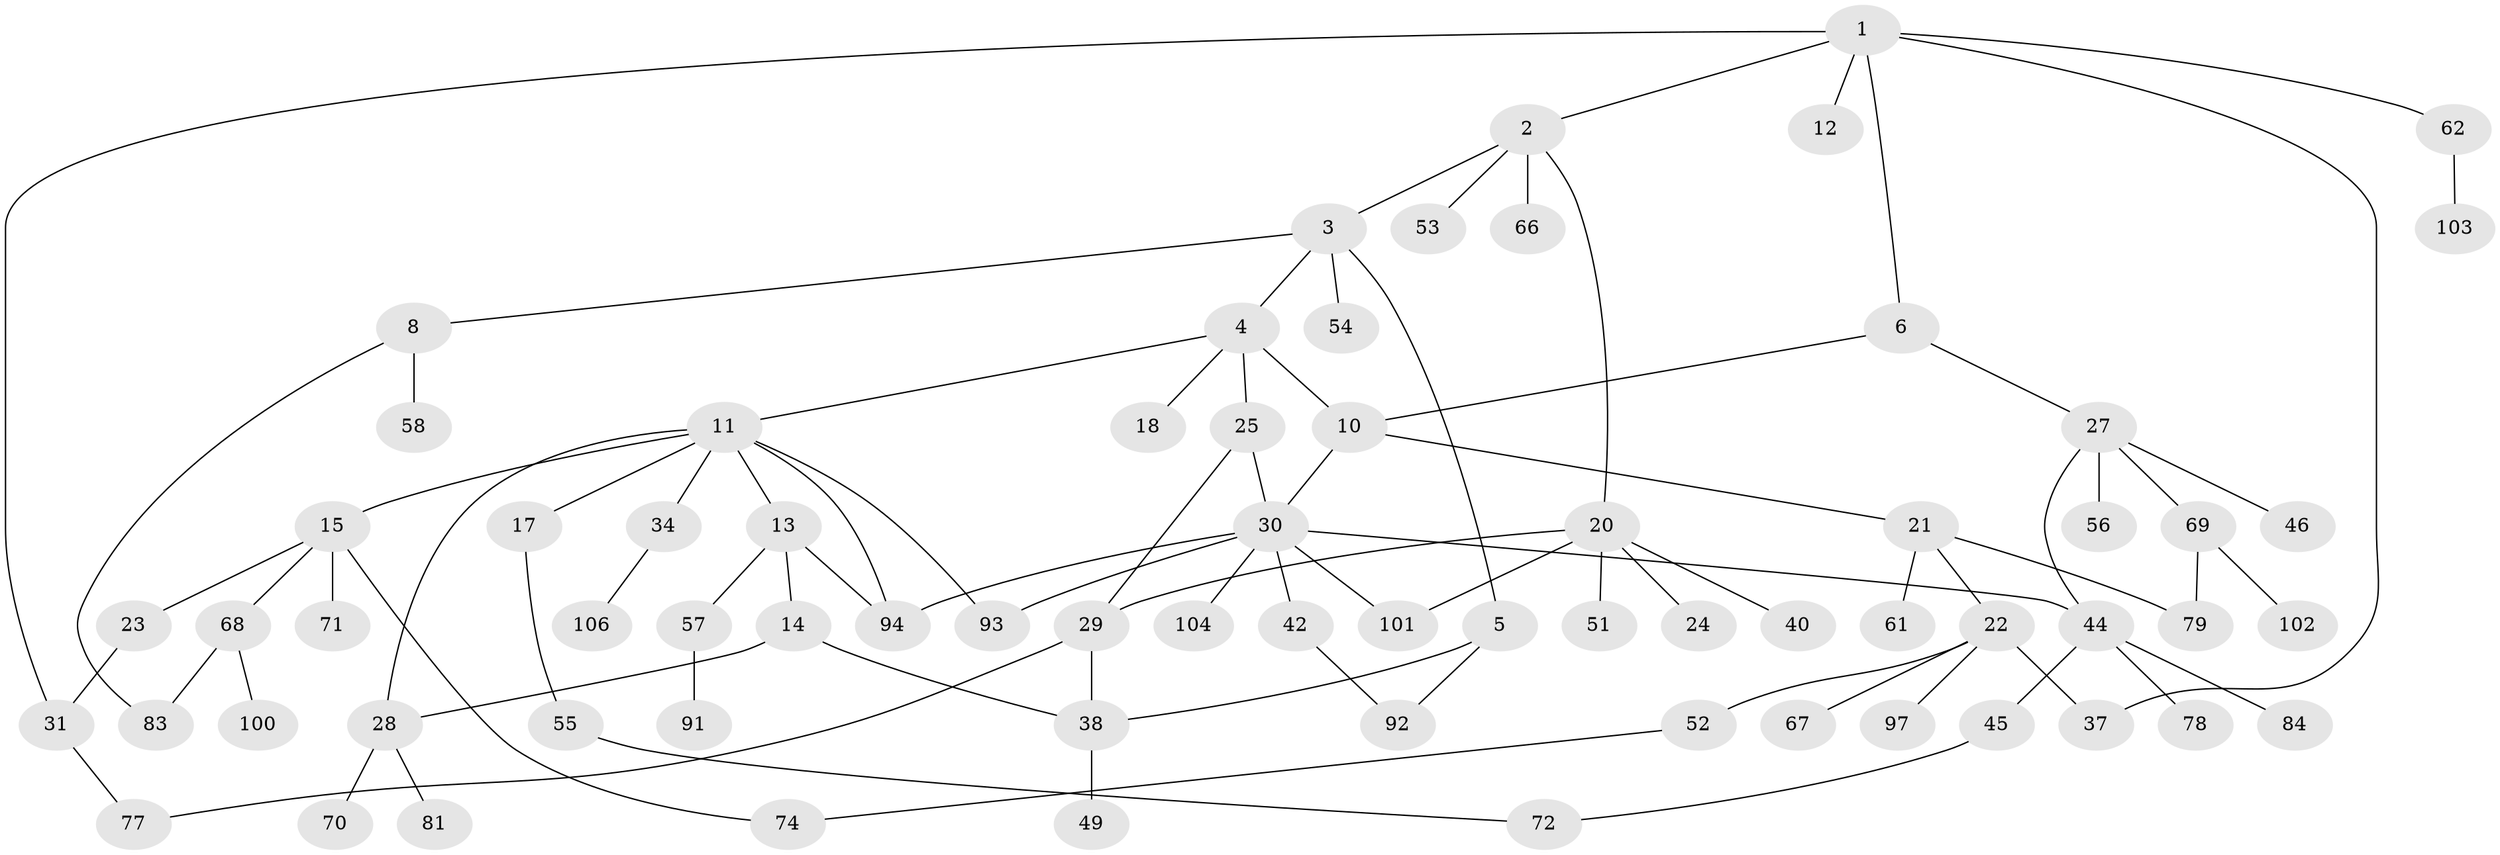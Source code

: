 // original degree distribution, {7: 0.009433962264150943, 5: 0.04716981132075472, 6: 0.009433962264150943, 3: 0.16981132075471697, 4: 0.12264150943396226, 1: 0.3584905660377358, 8: 0.009433962264150943, 2: 0.27358490566037735}
// Generated by graph-tools (version 1.1) at 2025/41/03/06/25 10:41:29]
// undirected, 70 vertices, 88 edges
graph export_dot {
graph [start="1"]
  node [color=gray90,style=filled];
  1 [super="+16"];
  2 [super="+32"];
  3 [super="+43"];
  4 [super="+9"];
  5 [super="+7"];
  6 [super="+60"];
  8;
  10 [super="+39"];
  11 [super="+64"];
  12 [super="+95"];
  13 [super="+82"];
  14 [super="+26"];
  15 [super="+19"];
  17 [super="+41"];
  18;
  20 [super="+35"];
  21 [super="+63"];
  22 [super="+36"];
  23;
  24;
  25 [super="+65"];
  27 [super="+47"];
  28 [super="+90"];
  29 [super="+50"];
  30 [super="+86"];
  31 [super="+33"];
  34;
  37 [super="+76"];
  38 [super="+96"];
  40 [super="+105"];
  42 [super="+75"];
  44 [super="+48"];
  45 [super="+73"];
  46;
  49;
  51 [super="+80"];
  52 [super="+59"];
  53;
  54;
  55;
  56;
  57 [super="+85"];
  58;
  61;
  62;
  66;
  67;
  68 [super="+99"];
  69 [super="+89"];
  70;
  71;
  72 [super="+87"];
  74 [super="+88"];
  77;
  78;
  79;
  81;
  83;
  84;
  91;
  92 [super="+98"];
  93;
  94;
  97;
  100;
  101;
  102;
  103;
  104;
  106;
  1 -- 2;
  1 -- 6;
  1 -- 12;
  1 -- 31;
  1 -- 37;
  1 -- 62;
  2 -- 3;
  2 -- 20;
  2 -- 53;
  2 -- 66;
  3 -- 4;
  3 -- 5;
  3 -- 8;
  3 -- 54;
  4 -- 25;
  4 -- 18;
  4 -- 11;
  4 -- 10;
  5 -- 92;
  5 -- 38;
  6 -- 10;
  6 -- 27;
  8 -- 58;
  8 -- 83;
  10 -- 21;
  10 -- 30;
  11 -- 13;
  11 -- 15;
  11 -- 17;
  11 -- 34;
  11 -- 93;
  11 -- 94;
  11 -- 28;
  13 -- 14;
  13 -- 57;
  13 -- 94;
  14 -- 38;
  14 -- 28;
  15 -- 68;
  15 -- 74;
  15 -- 23;
  15 -- 71;
  17 -- 55;
  20 -- 24;
  20 -- 51;
  20 -- 101;
  20 -- 40;
  20 -- 29;
  21 -- 22;
  21 -- 61;
  21 -- 79;
  22 -- 52;
  22 -- 97;
  22 -- 67;
  22 -- 37;
  23 -- 31;
  25 -- 29;
  25 -- 30;
  27 -- 44;
  27 -- 46;
  27 -- 56;
  27 -- 69;
  28 -- 70;
  28 -- 81;
  29 -- 77;
  29 -- 38;
  30 -- 42;
  30 -- 101;
  30 -- 104;
  30 -- 94;
  30 -- 44;
  30 -- 93;
  31 -- 77;
  34 -- 106;
  38 -- 49;
  42 -- 92;
  44 -- 45;
  44 -- 78;
  44 -- 84;
  45 -- 72;
  52 -- 74;
  55 -- 72;
  57 -- 91;
  62 -- 103;
  68 -- 83;
  68 -- 100;
  69 -- 102;
  69 -- 79;
}
